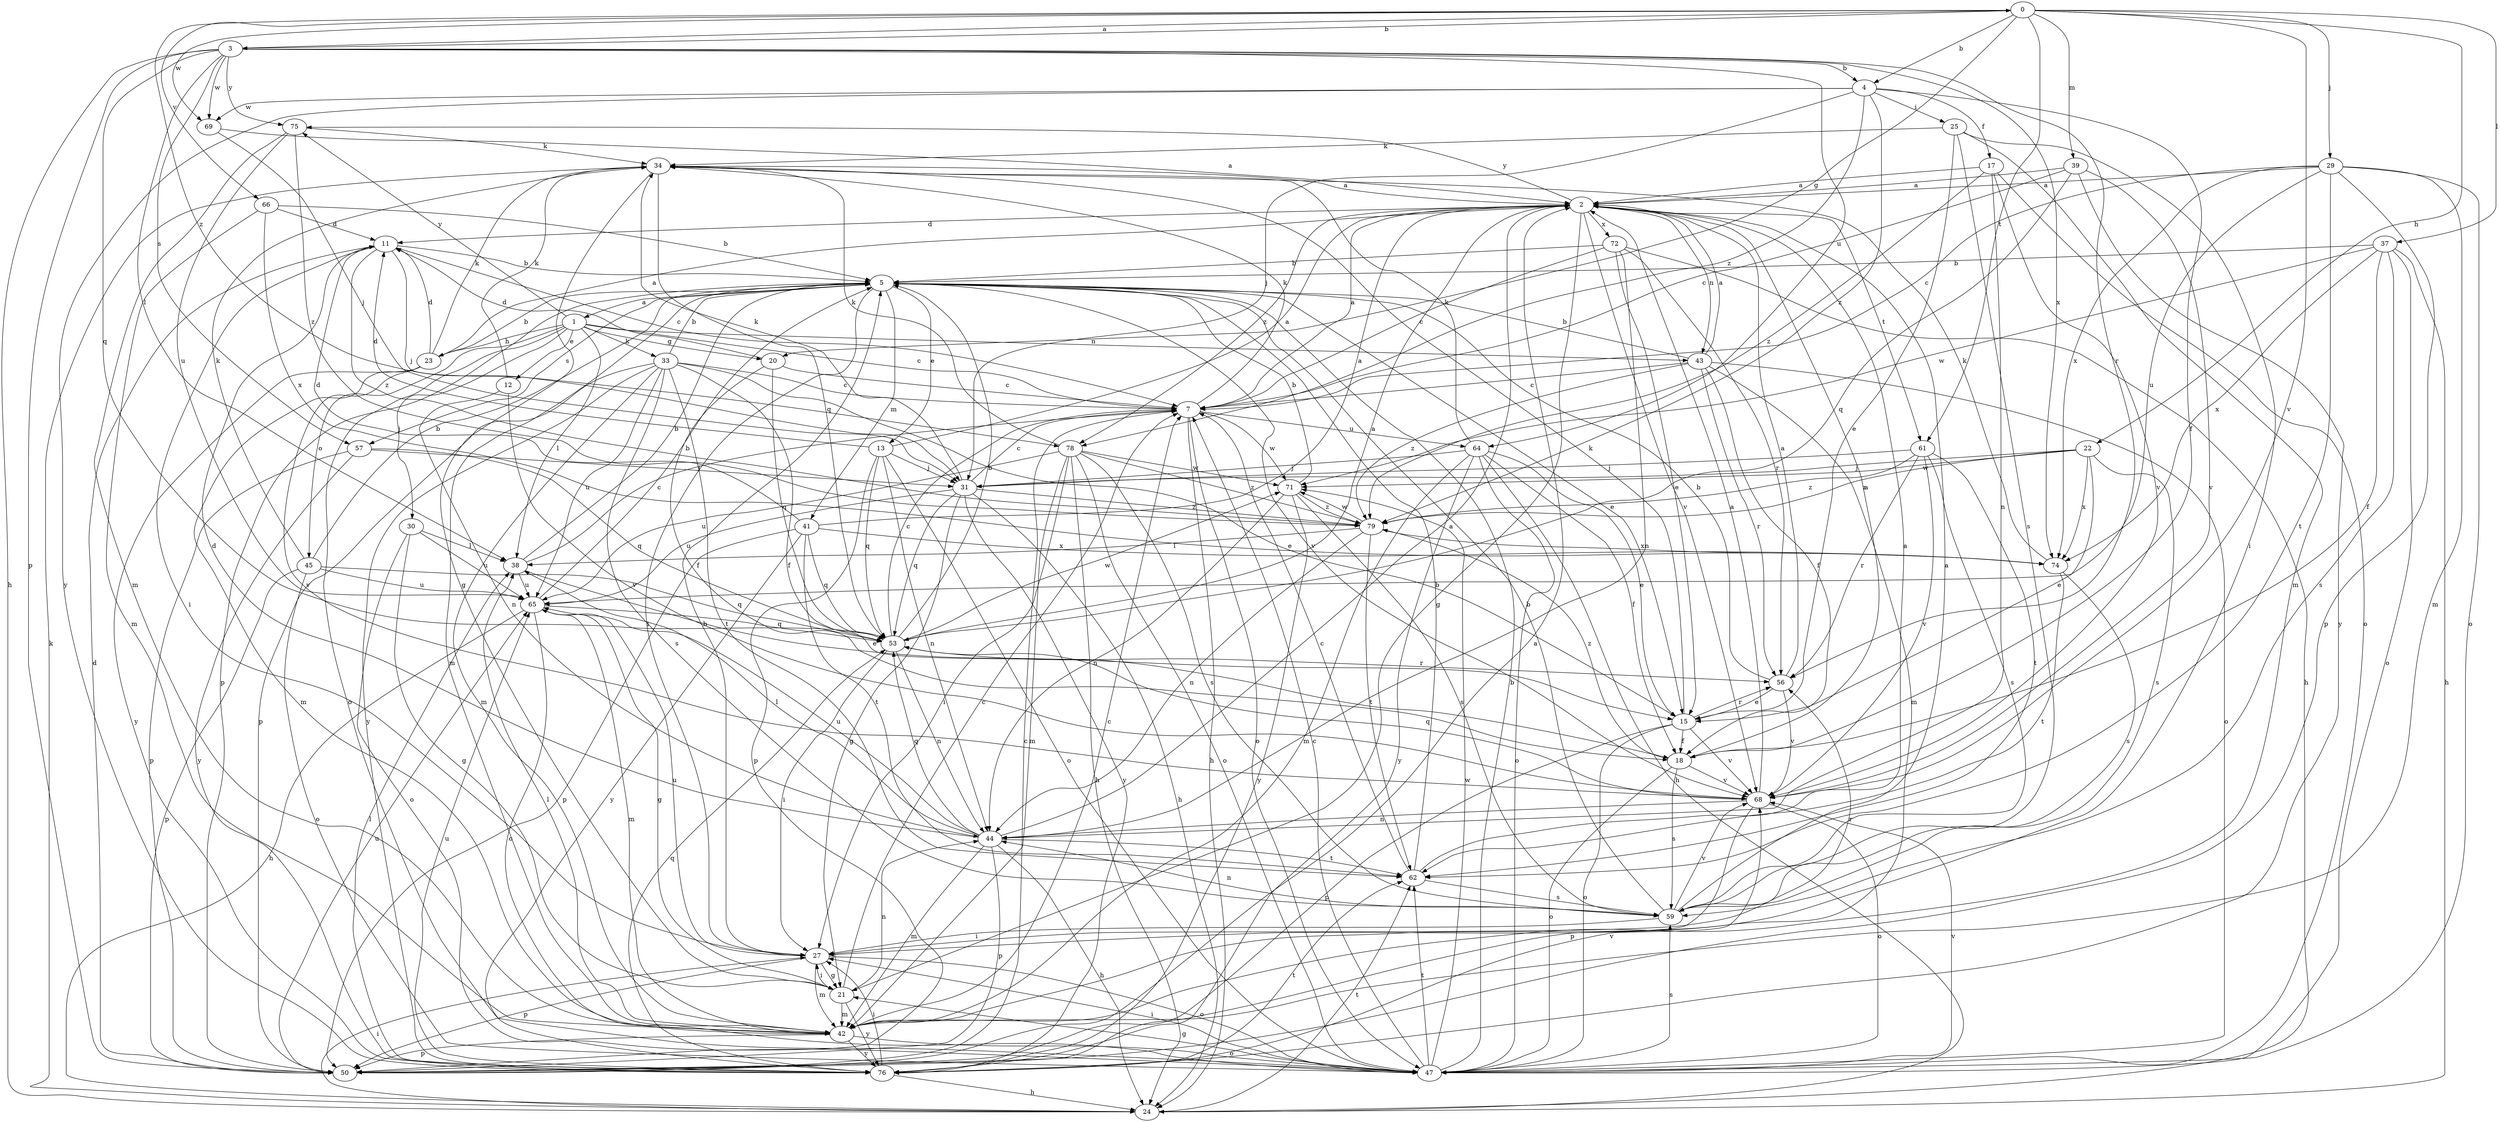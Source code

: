 strict digraph  {
0;
1;
2;
3;
4;
5;
7;
11;
12;
13;
15;
17;
18;
20;
21;
22;
23;
24;
25;
27;
29;
30;
31;
33;
34;
37;
38;
39;
41;
42;
43;
44;
45;
47;
50;
53;
56;
57;
59;
61;
62;
64;
65;
66;
68;
69;
71;
72;
74;
75;
76;
78;
79;
0 -> 3  [label=b];
0 -> 4  [label=b];
0 -> 20  [label=g];
0 -> 22  [label=h];
0 -> 29  [label=j];
0 -> 37  [label=l];
0 -> 39  [label=m];
0 -> 61  [label=t];
0 -> 66  [label=v];
0 -> 68  [label=v];
0 -> 69  [label=w];
0 -> 78  [label=z];
1 -> 7  [label=c];
1 -> 12  [label=e];
1 -> 20  [label=g];
1 -> 23  [label=h];
1 -> 30  [label=j];
1 -> 33  [label=k];
1 -> 38  [label=l];
1 -> 43  [label=n];
1 -> 45  [label=o];
1 -> 47  [label=o];
1 -> 75  [label=y];
2 -> 11  [label=d];
2 -> 21  [label=g];
2 -> 43  [label=n];
2 -> 61  [label=t];
2 -> 68  [label=v];
2 -> 72  [label=x];
2 -> 75  [label=y];
2 -> 78  [label=z];
3 -> 0  [label=a];
3 -> 4  [label=b];
3 -> 24  [label=h];
3 -> 38  [label=l];
3 -> 50  [label=p];
3 -> 53  [label=q];
3 -> 56  [label=r];
3 -> 57  [label=s];
3 -> 64  [label=u];
3 -> 69  [label=w];
3 -> 74  [label=x];
3 -> 75  [label=y];
4 -> 17  [label=f];
4 -> 18  [label=f];
4 -> 25  [label=i];
4 -> 31  [label=j];
4 -> 69  [label=w];
4 -> 76  [label=y];
4 -> 78  [label=z];
4 -> 79  [label=z];
5 -> 1  [label=a];
5 -> 13  [label=e];
5 -> 15  [label=e];
5 -> 27  [label=i];
5 -> 41  [label=m];
5 -> 42  [label=m];
5 -> 50  [label=p];
5 -> 57  [label=s];
5 -> 68  [label=v];
7 -> 2  [label=a];
7 -> 24  [label=h];
7 -> 34  [label=k];
7 -> 47  [label=o];
7 -> 64  [label=u];
7 -> 71  [label=w];
11 -> 5  [label=b];
11 -> 7  [label=c];
11 -> 27  [label=i];
11 -> 31  [label=j];
11 -> 79  [label=z];
12 -> 34  [label=k];
12 -> 44  [label=n];
12 -> 68  [label=v];
13 -> 2  [label=a];
13 -> 11  [label=d];
13 -> 31  [label=j];
13 -> 44  [label=n];
13 -> 47  [label=o];
13 -> 50  [label=p];
13 -> 53  [label=q];
15 -> 18  [label=f];
15 -> 34  [label=k];
15 -> 47  [label=o];
15 -> 50  [label=p];
15 -> 56  [label=r];
15 -> 68  [label=v];
17 -> 2  [label=a];
17 -> 44  [label=n];
17 -> 47  [label=o];
17 -> 68  [label=v];
17 -> 79  [label=z];
18 -> 2  [label=a];
18 -> 47  [label=o];
18 -> 59  [label=s];
18 -> 68  [label=v];
18 -> 79  [label=z];
20 -> 7  [label=c];
20 -> 11  [label=d];
20 -> 18  [label=f];
20 -> 53  [label=q];
21 -> 7  [label=c];
21 -> 27  [label=i];
21 -> 42  [label=m];
21 -> 44  [label=n];
21 -> 76  [label=y];
22 -> 15  [label=e];
22 -> 31  [label=j];
22 -> 59  [label=s];
22 -> 71  [label=w];
22 -> 74  [label=x];
22 -> 79  [label=z];
23 -> 2  [label=a];
23 -> 5  [label=b];
23 -> 11  [label=d];
23 -> 34  [label=k];
23 -> 42  [label=m];
23 -> 68  [label=v];
23 -> 76  [label=y];
24 -> 27  [label=i];
24 -> 34  [label=k];
24 -> 62  [label=t];
25 -> 15  [label=e];
25 -> 27  [label=i];
25 -> 34  [label=k];
25 -> 42  [label=m];
25 -> 59  [label=s];
27 -> 5  [label=b];
27 -> 21  [label=g];
27 -> 42  [label=m];
27 -> 47  [label=o];
27 -> 50  [label=p];
27 -> 56  [label=r];
27 -> 65  [label=u];
29 -> 2  [label=a];
29 -> 7  [label=c];
29 -> 42  [label=m];
29 -> 47  [label=o];
29 -> 50  [label=p];
29 -> 62  [label=t];
29 -> 65  [label=u];
29 -> 74  [label=x];
30 -> 21  [label=g];
30 -> 38  [label=l];
30 -> 47  [label=o];
30 -> 65  [label=u];
31 -> 7  [label=c];
31 -> 21  [label=g];
31 -> 24  [label=h];
31 -> 34  [label=k];
31 -> 53  [label=q];
31 -> 65  [label=u];
31 -> 76  [label=y];
31 -> 79  [label=z];
33 -> 5  [label=b];
33 -> 7  [label=c];
33 -> 15  [label=e];
33 -> 18  [label=f];
33 -> 42  [label=m];
33 -> 50  [label=p];
33 -> 59  [label=s];
33 -> 62  [label=t];
33 -> 65  [label=u];
33 -> 76  [label=y];
34 -> 2  [label=a];
34 -> 21  [label=g];
34 -> 53  [label=q];
37 -> 5  [label=b];
37 -> 18  [label=f];
37 -> 24  [label=h];
37 -> 47  [label=o];
37 -> 59  [label=s];
37 -> 71  [label=w];
37 -> 74  [label=x];
38 -> 5  [label=b];
38 -> 7  [label=c];
38 -> 15  [label=e];
38 -> 65  [label=u];
39 -> 2  [label=a];
39 -> 7  [label=c];
39 -> 53  [label=q];
39 -> 68  [label=v];
39 -> 76  [label=y];
41 -> 2  [label=a];
41 -> 11  [label=d];
41 -> 50  [label=p];
41 -> 53  [label=q];
41 -> 62  [label=t];
41 -> 74  [label=x];
41 -> 76  [label=y];
42 -> 7  [label=c];
42 -> 38  [label=l];
42 -> 47  [label=o];
42 -> 50  [label=p];
42 -> 76  [label=y];
43 -> 2  [label=a];
43 -> 5  [label=b];
43 -> 7  [label=c];
43 -> 18  [label=f];
43 -> 42  [label=m];
43 -> 47  [label=o];
43 -> 56  [label=r];
43 -> 79  [label=z];
44 -> 2  [label=a];
44 -> 11  [label=d];
44 -> 24  [label=h];
44 -> 38  [label=l];
44 -> 42  [label=m];
44 -> 50  [label=p];
44 -> 53  [label=q];
44 -> 62  [label=t];
44 -> 65  [label=u];
45 -> 5  [label=b];
45 -> 34  [label=k];
45 -> 47  [label=o];
45 -> 50  [label=p];
45 -> 53  [label=q];
45 -> 65  [label=u];
47 -> 5  [label=b];
47 -> 7  [label=c];
47 -> 21  [label=g];
47 -> 27  [label=i];
47 -> 59  [label=s];
47 -> 62  [label=t];
47 -> 68  [label=v];
47 -> 71  [label=w];
50 -> 2  [label=a];
50 -> 7  [label=c];
50 -> 11  [label=d];
50 -> 65  [label=u];
53 -> 2  [label=a];
53 -> 5  [label=b];
53 -> 7  [label=c];
53 -> 27  [label=i];
53 -> 44  [label=n];
53 -> 56  [label=r];
53 -> 71  [label=w];
56 -> 2  [label=a];
56 -> 5  [label=b];
56 -> 15  [label=e];
56 -> 68  [label=v];
57 -> 31  [label=j];
57 -> 50  [label=p];
57 -> 53  [label=q];
57 -> 76  [label=y];
59 -> 2  [label=a];
59 -> 5  [label=b];
59 -> 27  [label=i];
59 -> 44  [label=n];
59 -> 68  [label=v];
61 -> 31  [label=j];
61 -> 56  [label=r];
61 -> 59  [label=s];
61 -> 62  [label=t];
61 -> 68  [label=v];
61 -> 79  [label=z];
62 -> 2  [label=a];
62 -> 5  [label=b];
62 -> 7  [label=c];
62 -> 59  [label=s];
64 -> 15  [label=e];
64 -> 18  [label=f];
64 -> 24  [label=h];
64 -> 31  [label=j];
64 -> 34  [label=k];
64 -> 42  [label=m];
64 -> 47  [label=o];
64 -> 76  [label=y];
65 -> 5  [label=b];
65 -> 21  [label=g];
65 -> 24  [label=h];
65 -> 42  [label=m];
65 -> 47  [label=o];
65 -> 53  [label=q];
66 -> 5  [label=b];
66 -> 11  [label=d];
66 -> 42  [label=m];
66 -> 74  [label=x];
68 -> 2  [label=a];
68 -> 44  [label=n];
68 -> 47  [label=o];
68 -> 50  [label=p];
68 -> 53  [label=q];
69 -> 2  [label=a];
69 -> 31  [label=j];
71 -> 5  [label=b];
71 -> 44  [label=n];
71 -> 59  [label=s];
71 -> 76  [label=y];
71 -> 79  [label=z];
72 -> 5  [label=b];
72 -> 7  [label=c];
72 -> 15  [label=e];
72 -> 24  [label=h];
72 -> 44  [label=n];
72 -> 56  [label=r];
74 -> 34  [label=k];
74 -> 59  [label=s];
74 -> 62  [label=t];
75 -> 34  [label=k];
75 -> 42  [label=m];
75 -> 65  [label=u];
75 -> 79  [label=z];
76 -> 24  [label=h];
76 -> 27  [label=i];
76 -> 38  [label=l];
76 -> 53  [label=q];
76 -> 62  [label=t];
76 -> 65  [label=u];
76 -> 68  [label=v];
78 -> 24  [label=h];
78 -> 27  [label=i];
78 -> 34  [label=k];
78 -> 42  [label=m];
78 -> 47  [label=o];
78 -> 59  [label=s];
78 -> 65  [label=u];
78 -> 71  [label=w];
78 -> 79  [label=z];
79 -> 38  [label=l];
79 -> 44  [label=n];
79 -> 62  [label=t];
79 -> 71  [label=w];
79 -> 74  [label=x];
}
